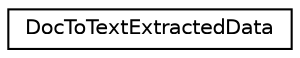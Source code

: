 digraph "类继承关系图"
{
  edge [fontname="Helvetica",fontsize="10",labelfontname="Helvetica",labelfontsize="10"];
  node [fontname="Helvetica",fontsize="10",shape=record];
  rankdir="LR";
  Node0 [label="DocToTextExtractedData",height=0.2,width=0.4,color="black", fillcolor="white", style="filled",URL="$struct_doc_to_text_extracted_data.html"];
}
